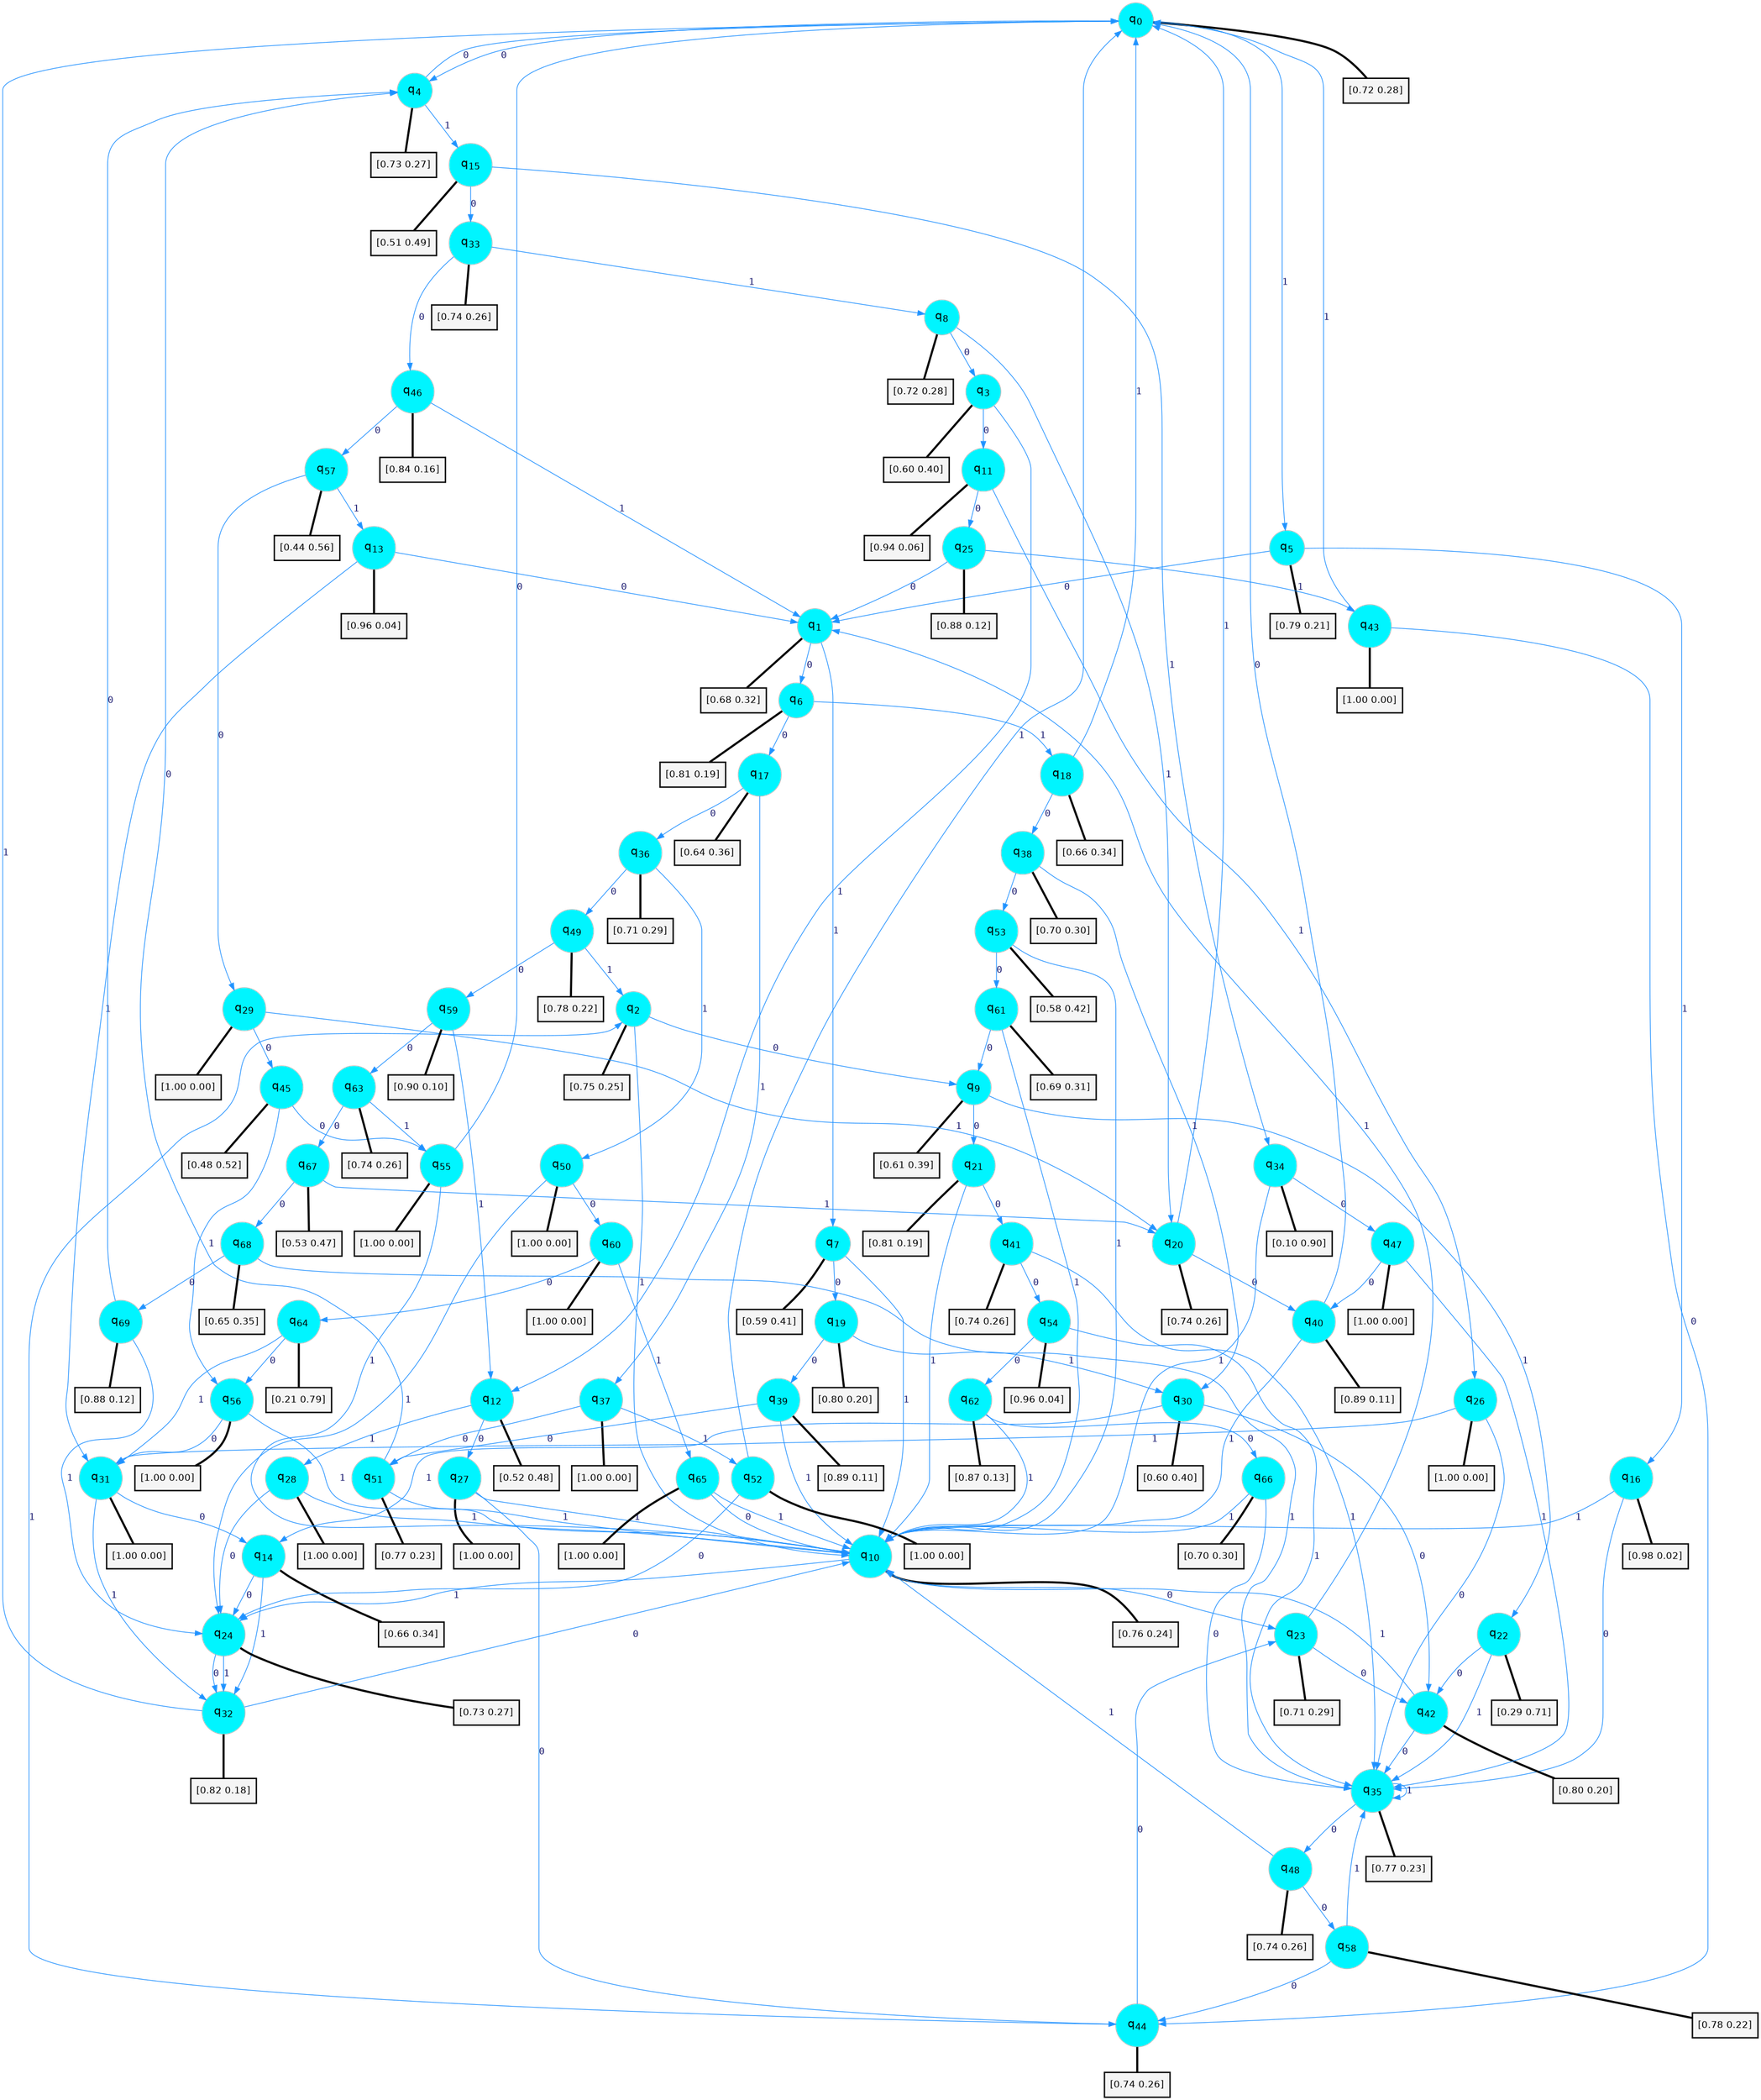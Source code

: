 digraph G {
graph [
bgcolor=transparent, dpi=300, rankdir=TD, size="40,25"];
node [
color=gray, fillcolor=turquoise1, fontcolor=black, fontname=Helvetica, fontsize=16, fontweight=bold, shape=circle, style=filled];
edge [
arrowsize=1, color=dodgerblue1, fontcolor=midnightblue, fontname=courier, fontweight=bold, penwidth=1, style=solid, weight=20];
0[label=<q<SUB>0</SUB>>];
1[label=<q<SUB>1</SUB>>];
2[label=<q<SUB>2</SUB>>];
3[label=<q<SUB>3</SUB>>];
4[label=<q<SUB>4</SUB>>];
5[label=<q<SUB>5</SUB>>];
6[label=<q<SUB>6</SUB>>];
7[label=<q<SUB>7</SUB>>];
8[label=<q<SUB>8</SUB>>];
9[label=<q<SUB>9</SUB>>];
10[label=<q<SUB>10</SUB>>];
11[label=<q<SUB>11</SUB>>];
12[label=<q<SUB>12</SUB>>];
13[label=<q<SUB>13</SUB>>];
14[label=<q<SUB>14</SUB>>];
15[label=<q<SUB>15</SUB>>];
16[label=<q<SUB>16</SUB>>];
17[label=<q<SUB>17</SUB>>];
18[label=<q<SUB>18</SUB>>];
19[label=<q<SUB>19</SUB>>];
20[label=<q<SUB>20</SUB>>];
21[label=<q<SUB>21</SUB>>];
22[label=<q<SUB>22</SUB>>];
23[label=<q<SUB>23</SUB>>];
24[label=<q<SUB>24</SUB>>];
25[label=<q<SUB>25</SUB>>];
26[label=<q<SUB>26</SUB>>];
27[label=<q<SUB>27</SUB>>];
28[label=<q<SUB>28</SUB>>];
29[label=<q<SUB>29</SUB>>];
30[label=<q<SUB>30</SUB>>];
31[label=<q<SUB>31</SUB>>];
32[label=<q<SUB>32</SUB>>];
33[label=<q<SUB>33</SUB>>];
34[label=<q<SUB>34</SUB>>];
35[label=<q<SUB>35</SUB>>];
36[label=<q<SUB>36</SUB>>];
37[label=<q<SUB>37</SUB>>];
38[label=<q<SUB>38</SUB>>];
39[label=<q<SUB>39</SUB>>];
40[label=<q<SUB>40</SUB>>];
41[label=<q<SUB>41</SUB>>];
42[label=<q<SUB>42</SUB>>];
43[label=<q<SUB>43</SUB>>];
44[label=<q<SUB>44</SUB>>];
45[label=<q<SUB>45</SUB>>];
46[label=<q<SUB>46</SUB>>];
47[label=<q<SUB>47</SUB>>];
48[label=<q<SUB>48</SUB>>];
49[label=<q<SUB>49</SUB>>];
50[label=<q<SUB>50</SUB>>];
51[label=<q<SUB>51</SUB>>];
52[label=<q<SUB>52</SUB>>];
53[label=<q<SUB>53</SUB>>];
54[label=<q<SUB>54</SUB>>];
55[label=<q<SUB>55</SUB>>];
56[label=<q<SUB>56</SUB>>];
57[label=<q<SUB>57</SUB>>];
58[label=<q<SUB>58</SUB>>];
59[label=<q<SUB>59</SUB>>];
60[label=<q<SUB>60</SUB>>];
61[label=<q<SUB>61</SUB>>];
62[label=<q<SUB>62</SUB>>];
63[label=<q<SUB>63</SUB>>];
64[label=<q<SUB>64</SUB>>];
65[label=<q<SUB>65</SUB>>];
66[label=<q<SUB>66</SUB>>];
67[label=<q<SUB>67</SUB>>];
68[label=<q<SUB>68</SUB>>];
69[label=<q<SUB>69</SUB>>];
70[label="[0.72 0.28]", shape=box,fontcolor=black, fontname=Helvetica, fontsize=14, penwidth=2, fillcolor=whitesmoke,color=black];
71[label="[0.68 0.32]", shape=box,fontcolor=black, fontname=Helvetica, fontsize=14, penwidth=2, fillcolor=whitesmoke,color=black];
72[label="[0.75 0.25]", shape=box,fontcolor=black, fontname=Helvetica, fontsize=14, penwidth=2, fillcolor=whitesmoke,color=black];
73[label="[0.60 0.40]", shape=box,fontcolor=black, fontname=Helvetica, fontsize=14, penwidth=2, fillcolor=whitesmoke,color=black];
74[label="[0.73 0.27]", shape=box,fontcolor=black, fontname=Helvetica, fontsize=14, penwidth=2, fillcolor=whitesmoke,color=black];
75[label="[0.79 0.21]", shape=box,fontcolor=black, fontname=Helvetica, fontsize=14, penwidth=2, fillcolor=whitesmoke,color=black];
76[label="[0.81 0.19]", shape=box,fontcolor=black, fontname=Helvetica, fontsize=14, penwidth=2, fillcolor=whitesmoke,color=black];
77[label="[0.59 0.41]", shape=box,fontcolor=black, fontname=Helvetica, fontsize=14, penwidth=2, fillcolor=whitesmoke,color=black];
78[label="[0.72 0.28]", shape=box,fontcolor=black, fontname=Helvetica, fontsize=14, penwidth=2, fillcolor=whitesmoke,color=black];
79[label="[0.61 0.39]", shape=box,fontcolor=black, fontname=Helvetica, fontsize=14, penwidth=2, fillcolor=whitesmoke,color=black];
80[label="[0.76 0.24]", shape=box,fontcolor=black, fontname=Helvetica, fontsize=14, penwidth=2, fillcolor=whitesmoke,color=black];
81[label="[0.94 0.06]", shape=box,fontcolor=black, fontname=Helvetica, fontsize=14, penwidth=2, fillcolor=whitesmoke,color=black];
82[label="[0.52 0.48]", shape=box,fontcolor=black, fontname=Helvetica, fontsize=14, penwidth=2, fillcolor=whitesmoke,color=black];
83[label="[0.96 0.04]", shape=box,fontcolor=black, fontname=Helvetica, fontsize=14, penwidth=2, fillcolor=whitesmoke,color=black];
84[label="[0.66 0.34]", shape=box,fontcolor=black, fontname=Helvetica, fontsize=14, penwidth=2, fillcolor=whitesmoke,color=black];
85[label="[0.51 0.49]", shape=box,fontcolor=black, fontname=Helvetica, fontsize=14, penwidth=2, fillcolor=whitesmoke,color=black];
86[label="[0.98 0.02]", shape=box,fontcolor=black, fontname=Helvetica, fontsize=14, penwidth=2, fillcolor=whitesmoke,color=black];
87[label="[0.64 0.36]", shape=box,fontcolor=black, fontname=Helvetica, fontsize=14, penwidth=2, fillcolor=whitesmoke,color=black];
88[label="[0.66 0.34]", shape=box,fontcolor=black, fontname=Helvetica, fontsize=14, penwidth=2, fillcolor=whitesmoke,color=black];
89[label="[0.80 0.20]", shape=box,fontcolor=black, fontname=Helvetica, fontsize=14, penwidth=2, fillcolor=whitesmoke,color=black];
90[label="[0.74 0.26]", shape=box,fontcolor=black, fontname=Helvetica, fontsize=14, penwidth=2, fillcolor=whitesmoke,color=black];
91[label="[0.81 0.19]", shape=box,fontcolor=black, fontname=Helvetica, fontsize=14, penwidth=2, fillcolor=whitesmoke,color=black];
92[label="[0.29 0.71]", shape=box,fontcolor=black, fontname=Helvetica, fontsize=14, penwidth=2, fillcolor=whitesmoke,color=black];
93[label="[0.71 0.29]", shape=box,fontcolor=black, fontname=Helvetica, fontsize=14, penwidth=2, fillcolor=whitesmoke,color=black];
94[label="[0.73 0.27]", shape=box,fontcolor=black, fontname=Helvetica, fontsize=14, penwidth=2, fillcolor=whitesmoke,color=black];
95[label="[0.88 0.12]", shape=box,fontcolor=black, fontname=Helvetica, fontsize=14, penwidth=2, fillcolor=whitesmoke,color=black];
96[label="[1.00 0.00]", shape=box,fontcolor=black, fontname=Helvetica, fontsize=14, penwidth=2, fillcolor=whitesmoke,color=black];
97[label="[1.00 0.00]", shape=box,fontcolor=black, fontname=Helvetica, fontsize=14, penwidth=2, fillcolor=whitesmoke,color=black];
98[label="[1.00 0.00]", shape=box,fontcolor=black, fontname=Helvetica, fontsize=14, penwidth=2, fillcolor=whitesmoke,color=black];
99[label="[1.00 0.00]", shape=box,fontcolor=black, fontname=Helvetica, fontsize=14, penwidth=2, fillcolor=whitesmoke,color=black];
100[label="[0.60 0.40]", shape=box,fontcolor=black, fontname=Helvetica, fontsize=14, penwidth=2, fillcolor=whitesmoke,color=black];
101[label="[1.00 0.00]", shape=box,fontcolor=black, fontname=Helvetica, fontsize=14, penwidth=2, fillcolor=whitesmoke,color=black];
102[label="[0.82 0.18]", shape=box,fontcolor=black, fontname=Helvetica, fontsize=14, penwidth=2, fillcolor=whitesmoke,color=black];
103[label="[0.74 0.26]", shape=box,fontcolor=black, fontname=Helvetica, fontsize=14, penwidth=2, fillcolor=whitesmoke,color=black];
104[label="[0.10 0.90]", shape=box,fontcolor=black, fontname=Helvetica, fontsize=14, penwidth=2, fillcolor=whitesmoke,color=black];
105[label="[0.77 0.23]", shape=box,fontcolor=black, fontname=Helvetica, fontsize=14, penwidth=2, fillcolor=whitesmoke,color=black];
106[label="[0.71 0.29]", shape=box,fontcolor=black, fontname=Helvetica, fontsize=14, penwidth=2, fillcolor=whitesmoke,color=black];
107[label="[1.00 0.00]", shape=box,fontcolor=black, fontname=Helvetica, fontsize=14, penwidth=2, fillcolor=whitesmoke,color=black];
108[label="[0.70 0.30]", shape=box,fontcolor=black, fontname=Helvetica, fontsize=14, penwidth=2, fillcolor=whitesmoke,color=black];
109[label="[0.89 0.11]", shape=box,fontcolor=black, fontname=Helvetica, fontsize=14, penwidth=2, fillcolor=whitesmoke,color=black];
110[label="[0.89 0.11]", shape=box,fontcolor=black, fontname=Helvetica, fontsize=14, penwidth=2, fillcolor=whitesmoke,color=black];
111[label="[0.74 0.26]", shape=box,fontcolor=black, fontname=Helvetica, fontsize=14, penwidth=2, fillcolor=whitesmoke,color=black];
112[label="[0.80 0.20]", shape=box,fontcolor=black, fontname=Helvetica, fontsize=14, penwidth=2, fillcolor=whitesmoke,color=black];
113[label="[1.00 0.00]", shape=box,fontcolor=black, fontname=Helvetica, fontsize=14, penwidth=2, fillcolor=whitesmoke,color=black];
114[label="[0.74 0.26]", shape=box,fontcolor=black, fontname=Helvetica, fontsize=14, penwidth=2, fillcolor=whitesmoke,color=black];
115[label="[0.48 0.52]", shape=box,fontcolor=black, fontname=Helvetica, fontsize=14, penwidth=2, fillcolor=whitesmoke,color=black];
116[label="[0.84 0.16]", shape=box,fontcolor=black, fontname=Helvetica, fontsize=14, penwidth=2, fillcolor=whitesmoke,color=black];
117[label="[1.00 0.00]", shape=box,fontcolor=black, fontname=Helvetica, fontsize=14, penwidth=2, fillcolor=whitesmoke,color=black];
118[label="[0.74 0.26]", shape=box,fontcolor=black, fontname=Helvetica, fontsize=14, penwidth=2, fillcolor=whitesmoke,color=black];
119[label="[0.78 0.22]", shape=box,fontcolor=black, fontname=Helvetica, fontsize=14, penwidth=2, fillcolor=whitesmoke,color=black];
120[label="[1.00 0.00]", shape=box,fontcolor=black, fontname=Helvetica, fontsize=14, penwidth=2, fillcolor=whitesmoke,color=black];
121[label="[0.77 0.23]", shape=box,fontcolor=black, fontname=Helvetica, fontsize=14, penwidth=2, fillcolor=whitesmoke,color=black];
122[label="[1.00 0.00]", shape=box,fontcolor=black, fontname=Helvetica, fontsize=14, penwidth=2, fillcolor=whitesmoke,color=black];
123[label="[0.58 0.42]", shape=box,fontcolor=black, fontname=Helvetica, fontsize=14, penwidth=2, fillcolor=whitesmoke,color=black];
124[label="[0.96 0.04]", shape=box,fontcolor=black, fontname=Helvetica, fontsize=14, penwidth=2, fillcolor=whitesmoke,color=black];
125[label="[1.00 0.00]", shape=box,fontcolor=black, fontname=Helvetica, fontsize=14, penwidth=2, fillcolor=whitesmoke,color=black];
126[label="[1.00 0.00]", shape=box,fontcolor=black, fontname=Helvetica, fontsize=14, penwidth=2, fillcolor=whitesmoke,color=black];
127[label="[0.44 0.56]", shape=box,fontcolor=black, fontname=Helvetica, fontsize=14, penwidth=2, fillcolor=whitesmoke,color=black];
128[label="[0.78 0.22]", shape=box,fontcolor=black, fontname=Helvetica, fontsize=14, penwidth=2, fillcolor=whitesmoke,color=black];
129[label="[0.90 0.10]", shape=box,fontcolor=black, fontname=Helvetica, fontsize=14, penwidth=2, fillcolor=whitesmoke,color=black];
130[label="[1.00 0.00]", shape=box,fontcolor=black, fontname=Helvetica, fontsize=14, penwidth=2, fillcolor=whitesmoke,color=black];
131[label="[0.69 0.31]", shape=box,fontcolor=black, fontname=Helvetica, fontsize=14, penwidth=2, fillcolor=whitesmoke,color=black];
132[label="[0.87 0.13]", shape=box,fontcolor=black, fontname=Helvetica, fontsize=14, penwidth=2, fillcolor=whitesmoke,color=black];
133[label="[0.74 0.26]", shape=box,fontcolor=black, fontname=Helvetica, fontsize=14, penwidth=2, fillcolor=whitesmoke,color=black];
134[label="[0.21 0.79]", shape=box,fontcolor=black, fontname=Helvetica, fontsize=14, penwidth=2, fillcolor=whitesmoke,color=black];
135[label="[1.00 0.00]", shape=box,fontcolor=black, fontname=Helvetica, fontsize=14, penwidth=2, fillcolor=whitesmoke,color=black];
136[label="[0.70 0.30]", shape=box,fontcolor=black, fontname=Helvetica, fontsize=14, penwidth=2, fillcolor=whitesmoke,color=black];
137[label="[0.53 0.47]", shape=box,fontcolor=black, fontname=Helvetica, fontsize=14, penwidth=2, fillcolor=whitesmoke,color=black];
138[label="[0.65 0.35]", shape=box,fontcolor=black, fontname=Helvetica, fontsize=14, penwidth=2, fillcolor=whitesmoke,color=black];
139[label="[0.88 0.12]", shape=box,fontcolor=black, fontname=Helvetica, fontsize=14, penwidth=2, fillcolor=whitesmoke,color=black];
0->4 [label=0];
0->5 [label=1];
0->70 [arrowhead=none, penwidth=3,color=black];
1->6 [label=0];
1->7 [label=1];
1->71 [arrowhead=none, penwidth=3,color=black];
2->9 [label=0];
2->10 [label=1];
2->72 [arrowhead=none, penwidth=3,color=black];
3->11 [label=0];
3->12 [label=1];
3->73 [arrowhead=none, penwidth=3,color=black];
4->0 [label=0];
4->15 [label=1];
4->74 [arrowhead=none, penwidth=3,color=black];
5->1 [label=0];
5->16 [label=1];
5->75 [arrowhead=none, penwidth=3,color=black];
6->17 [label=0];
6->18 [label=1];
6->76 [arrowhead=none, penwidth=3,color=black];
7->19 [label=0];
7->10 [label=1];
7->77 [arrowhead=none, penwidth=3,color=black];
8->3 [label=0];
8->20 [label=1];
8->78 [arrowhead=none, penwidth=3,color=black];
9->21 [label=0];
9->22 [label=1];
9->79 [arrowhead=none, penwidth=3,color=black];
10->23 [label=0];
10->24 [label=1];
10->80 [arrowhead=none, penwidth=3,color=black];
11->25 [label=0];
11->26 [label=1];
11->81 [arrowhead=none, penwidth=3,color=black];
12->27 [label=0];
12->28 [label=1];
12->82 [arrowhead=none, penwidth=3,color=black];
13->1 [label=0];
13->31 [label=1];
13->83 [arrowhead=none, penwidth=3,color=black];
14->24 [label=0];
14->32 [label=1];
14->84 [arrowhead=none, penwidth=3,color=black];
15->33 [label=0];
15->34 [label=1];
15->85 [arrowhead=none, penwidth=3,color=black];
16->35 [label=0];
16->10 [label=1];
16->86 [arrowhead=none, penwidth=3,color=black];
17->36 [label=0];
17->37 [label=1];
17->87 [arrowhead=none, penwidth=3,color=black];
18->38 [label=0];
18->0 [label=1];
18->88 [arrowhead=none, penwidth=3,color=black];
19->39 [label=0];
19->30 [label=1];
19->89 [arrowhead=none, penwidth=3,color=black];
20->40 [label=0];
20->0 [label=1];
20->90 [arrowhead=none, penwidth=3,color=black];
21->41 [label=0];
21->10 [label=1];
21->91 [arrowhead=none, penwidth=3,color=black];
22->42 [label=0];
22->35 [label=1];
22->92 [arrowhead=none, penwidth=3,color=black];
23->42 [label=0];
23->1 [label=1];
23->93 [arrowhead=none, penwidth=3,color=black];
24->32 [label=0];
24->32 [label=1];
24->94 [arrowhead=none, penwidth=3,color=black];
25->1 [label=0];
25->43 [label=1];
25->95 [arrowhead=none, penwidth=3,color=black];
26->35 [label=0];
26->31 [label=1];
26->96 [arrowhead=none, penwidth=3,color=black];
27->44 [label=0];
27->10 [label=1];
27->97 [arrowhead=none, penwidth=3,color=black];
28->24 [label=0];
28->10 [label=1];
28->98 [arrowhead=none, penwidth=3,color=black];
29->45 [label=0];
29->20 [label=1];
29->99 [arrowhead=none, penwidth=3,color=black];
30->42 [label=0];
30->14 [label=1];
30->100 [arrowhead=none, penwidth=3,color=black];
31->14 [label=0];
31->32 [label=1];
31->101 [arrowhead=none, penwidth=3,color=black];
32->10 [label=0];
32->0 [label=1];
32->102 [arrowhead=none, penwidth=3,color=black];
33->46 [label=0];
33->8 [label=1];
33->103 [arrowhead=none, penwidth=3,color=black];
34->47 [label=0];
34->10 [label=1];
34->104 [arrowhead=none, penwidth=3,color=black];
35->48 [label=0];
35->35 [label=1];
35->105 [arrowhead=none, penwidth=3,color=black];
36->49 [label=0];
36->50 [label=1];
36->106 [arrowhead=none, penwidth=3,color=black];
37->51 [label=0];
37->52 [label=1];
37->107 [arrowhead=none, penwidth=3,color=black];
38->53 [label=0];
38->30 [label=1];
38->108 [arrowhead=none, penwidth=3,color=black];
39->51 [label=0];
39->10 [label=1];
39->109 [arrowhead=none, penwidth=3,color=black];
40->0 [label=0];
40->10 [label=1];
40->110 [arrowhead=none, penwidth=3,color=black];
41->54 [label=0];
41->35 [label=1];
41->111 [arrowhead=none, penwidth=3,color=black];
42->35 [label=0];
42->10 [label=1];
42->112 [arrowhead=none, penwidth=3,color=black];
43->44 [label=0];
43->0 [label=1];
43->113 [arrowhead=none, penwidth=3,color=black];
44->23 [label=0];
44->2 [label=1];
44->114 [arrowhead=none, penwidth=3,color=black];
45->55 [label=0];
45->56 [label=1];
45->115 [arrowhead=none, penwidth=3,color=black];
46->57 [label=0];
46->1 [label=1];
46->116 [arrowhead=none, penwidth=3,color=black];
47->40 [label=0];
47->35 [label=1];
47->117 [arrowhead=none, penwidth=3,color=black];
48->58 [label=0];
48->10 [label=1];
48->118 [arrowhead=none, penwidth=3,color=black];
49->59 [label=0];
49->2 [label=1];
49->119 [arrowhead=none, penwidth=3,color=black];
50->60 [label=0];
50->24 [label=1];
50->120 [arrowhead=none, penwidth=3,color=black];
51->4 [label=0];
51->10 [label=1];
51->121 [arrowhead=none, penwidth=3,color=black];
52->24 [label=0];
52->0 [label=1];
52->122 [arrowhead=none, penwidth=3,color=black];
53->61 [label=0];
53->10 [label=1];
53->123 [arrowhead=none, penwidth=3,color=black];
54->62 [label=0];
54->35 [label=1];
54->124 [arrowhead=none, penwidth=3,color=black];
55->0 [label=0];
55->10 [label=1];
55->125 [arrowhead=none, penwidth=3,color=black];
56->31 [label=0];
56->10 [label=1];
56->126 [arrowhead=none, penwidth=3,color=black];
57->29 [label=0];
57->13 [label=1];
57->127 [arrowhead=none, penwidth=3,color=black];
58->44 [label=0];
58->35 [label=1];
58->128 [arrowhead=none, penwidth=3,color=black];
59->63 [label=0];
59->12 [label=1];
59->129 [arrowhead=none, penwidth=3,color=black];
60->64 [label=0];
60->65 [label=1];
60->130 [arrowhead=none, penwidth=3,color=black];
61->9 [label=0];
61->10 [label=1];
61->131 [arrowhead=none, penwidth=3,color=black];
62->66 [label=0];
62->10 [label=1];
62->132 [arrowhead=none, penwidth=3,color=black];
63->67 [label=0];
63->55 [label=1];
63->133 [arrowhead=none, penwidth=3,color=black];
64->56 [label=0];
64->31 [label=1];
64->134 [arrowhead=none, penwidth=3,color=black];
65->10 [label=0];
65->10 [label=1];
65->135 [arrowhead=none, penwidth=3,color=black];
66->35 [label=0];
66->10 [label=1];
66->136 [arrowhead=none, penwidth=3,color=black];
67->68 [label=0];
67->20 [label=1];
67->137 [arrowhead=none, penwidth=3,color=black];
68->69 [label=0];
68->35 [label=1];
68->138 [arrowhead=none, penwidth=3,color=black];
69->4 [label=0];
69->24 [label=1];
69->139 [arrowhead=none, penwidth=3,color=black];
}
